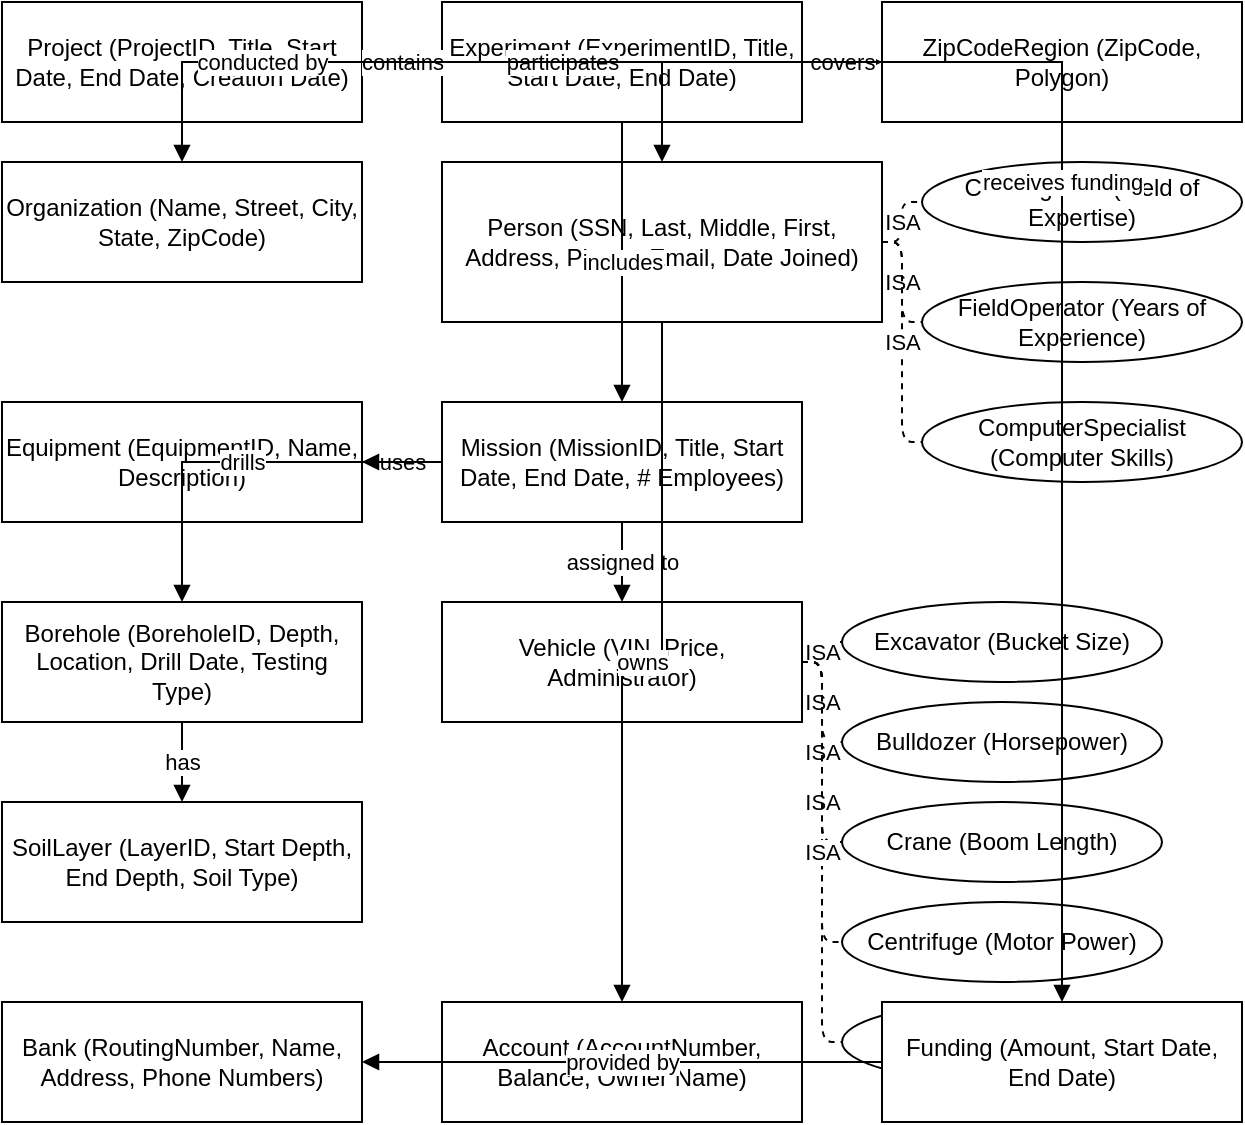 <mxfile version="26.0.14">
  <diagram name="Page-1" id="1guRK6Z7g-ppSAmPGCe-">
    <mxGraphModel dx="1250" dy="850" grid="1" gridSize="10" guides="1" tooltips="1" connect="1" arrows="1" fold="1" page="1" pageScale="1" pageWidth="827" pageHeight="1169" math="0">
      <root>
        <mxCell id="0"/>
        <mxCell id="1" parent="0"/>
        <!-- Entities -->
        <mxCell id="2" value="Project
(ProjectID, Title, Start Date, End Date, Creation Date)" style="shape=rectangle;whiteSpace=wrap;html=1;" vertex="1" parent="1">
          <mxGeometry x="20" y="20" width="180" height="60" as="geometry"/>
        </mxCell>
        <mxCell id="3" value="Experiment
(ExperimentID, Title, Start Date, End Date)" style="shape=rectangle;whiteSpace=wrap;html=1;" vertex="1" parent="1">
          <mxGeometry x="240" y="20" width="180" height="60" as="geometry"/>
        </mxCell>
        <mxCell id="4" value="ZipCodeRegion
(ZipCode, Polygon)" style="shape=rectangle;whiteSpace=wrap;html=1;" vertex="1" parent="1">
          <mxGeometry x="460" y="20" width="180" height="60" as="geometry"/>
        </mxCell>
        <mxCell id="5" value="Organization
(Name, Street, City, State, ZipCode)" style="shape=rectangle;whiteSpace=wrap;html=1;" vertex="1" parent="1">
          <mxGeometry x="20" y="100" width="180" height="60" as="geometry"/>
        </mxCell>
        <mxCell id="6" value="Person
(SSN, Last, Middle, First, Address, Phone, Email, Date Joined)" style="shape=rectangle;whiteSpace=wrap;html=1;" vertex="1" parent="1">
          <mxGeometry x="240" y="100" width="220" height="80" as="geometry"/>
        </mxCell>
        <!-- Person Specializations -->
        <mxCell id="7" value="CivilEngineer
(Field of Expertise)" style="shape=ellipse;whiteSpace=wrap;html=1;" vertex="1" parent="1">
          <mxGeometry x="480" y="100" width="160" height="40" as="geometry"/>
        </mxCell>
        <mxCell id="8" value="FieldOperator
(Years of Experience)" style="shape=ellipse;whiteSpace=wrap;html=1;" vertex="1" parent="1">
          <mxGeometry x="480" y="160" width="160" height="40" as="geometry"/>
        </mxCell>
        <mxCell id="9" value="ComputerSpecialist
(Computer Skills)" style="shape=ellipse;whiteSpace=wrap;html=1;" vertex="1" parent="1">
          <mxGeometry x="480" y="220" width="160" height="40" as="geometry"/>
        </mxCell>
        <mxCell id="10" value="Mission
(MissionID, Title, Start Date, End Date, # Employees)" style="shape=rectangle;whiteSpace=wrap;html=1;" vertex="1" parent="1">
          <mxGeometry x="240" y="220" width="180" height="60" as="geometry"/>
        </mxCell>
        <mxCell id="11" value="Vehicle
(VIN, Price, Administrator)" style="shape=rectangle;whiteSpace=wrap;html=1;" vertex="1" parent="1">
          <mxGeometry x="240" y="320" width="180" height="60" as="geometry"/>
        </mxCell>
        <!-- Vehicle Specializations -->
        <mxCell id="12" value="Excavator
(Bucket Size)" style="shape=ellipse;whiteSpace=wrap;html=1;" vertex="1" parent="1">
          <mxGeometry x="440" y="320" width="160" height="40" as="geometry"/>
        </mxCell>
        <mxCell id="13" value="Bulldozer
(Horsepower)" style="shape=ellipse;whiteSpace=wrap;html=1;" vertex="1" parent="1">
          <mxGeometry x="440" y="370" width="160" height="40" as="geometry"/>
        </mxCell>
        <mxCell id="14" value="Crane
(Boom Length)" style="shape=ellipse;whiteSpace=wrap;html=1;" vertex="1" parent="1">
          <mxGeometry x="440" y="420" width="160" height="40" as="geometry"/>
        </mxCell>
        <mxCell id="15" value="Centrifuge
(Motor Power)" style="shape=ellipse;whiteSpace=wrap;html=1;" vertex="1" parent="1">
          <mxGeometry x="440" y="470" width="160" height="40" as="geometry"/>
        </mxCell>
        <mxCell id="16" value="Drill
(Diameter)" style="shape=ellipse;whiteSpace=wrap;html=1;" vertex="1" parent="1">
          <mxGeometry x="440" y="520" width="160" height="40" as="geometry"/>
        </mxCell>
        <mxCell id="17" value="Equipment
(EquipmentID, Name, Description)" style="shape=rectangle;whiteSpace=wrap;html=1;" vertex="1" parent="1">
          <mxGeometry x="20" y="220" width="180" height="60" as="geometry"/>
        </mxCell>
        <mxCell id="18" value="Borehole
(BoreholeID, Depth, Location, Drill Date, Testing Type)" style="shape=rectangle;whiteSpace=wrap;html=1;" vertex="1" parent="1">
          <mxGeometry x="20" y="320" width="180" height="60" as="geometry"/>
        </mxCell>
        <mxCell id="19" value="SoilLayer
(LayerID, Start Depth, End Depth, Soil Type)" style="shape=doubleRectangle;whiteSpace=wrap;html=1;" vertex="1" parent="1">
          <mxGeometry x="20" y="420" width="180" height="60" as="geometry"/>
        </mxCell>
        <mxCell id="20" value="Bank
(RoutingNumber, Name, Address, Phone Numbers)" style="shape=rectangle;whiteSpace=wrap;html=1;" vertex="1" parent="1">
          <mxGeometry x="20" y="520" width="180" height="60" as="geometry"/>
        </mxCell>
        <mxCell id="21" value="Account
(AccountNumber, Balance, Owner Name)" style="shape=rectangle;whiteSpace=wrap;html=1;" vertex="1" parent="1">
          <mxGeometry x="240" y="520" width="180" height="60" as="geometry"/>
        </mxCell>
        <mxCell id="22" value="Funding
(Amount, Start Date, End Date)" style="shape=rectangle;whiteSpace=wrap;html=1;" vertex="1" parent="1">
          <mxGeometry x="460" y="520" width="180" height="60" as="geometry"/>
        </mxCell>
        <!-- Relationships -->
        <mxCell id="23" value="contains" style="edgeStyle=orthogonalEdgeStyle;rounded=0;endArrow=block;html=1;" edge="1" parent="1" source="2" target="3">
          <mxGeometry relative="1" as="geometry"/>
        </mxCell>
        <mxCell id="24" value="covers" style="edgeStyle=orthogonalEdgeStyle;rounded=0;endArrow=block;html=1;" edge="1" parent="1" source="3" target="4">
          <mxGeometry relative="1" as="geometry"/>
        </mxCell>
        <mxCell id="25" value="conducted by" style="edgeStyle=orthogonalEdgeStyle;rounded=0;endArrow=block;html=1;" edge="1" parent="1" source="3" target="5">
          <mxGeometry relative="1" as="geometry"/>
        </mxCell>
        <mxCell id="26" value="participates" style="edgeStyle=orthogonalEdgeStyle;rounded=0;endArrow=block;html=1;" edge="1" parent="1" source="2" target="6">
          <mxGeometry relative="1" as="geometry"/>
        </mxCell>
        <mxCell id="27" value="includes" style="edgeStyle=orthogonalEdgeStyle;rounded=0;endArrow=block;html=1;" edge="1" parent="1" source="3" target="10">
          <mxGeometry relative="1" as="geometry"/>
        </mxCell>
        <mxCell id="28" value="assigned to" style="edgeStyle=orthogonalEdgeStyle;rounded=0;endArrow=block;html=1;" edge="1" parent="1" source="10" target="11">
          <mxGeometry relative="1" as="geometry"/>
        </mxCell>
        <mxCell id="29" value="uses" style="edgeStyle=orthogonalEdgeStyle;rounded=0;endArrow=block;html=1;" edge="1" parent="1" source="10" target="17">
          <mxGeometry relative="1" as="geometry"/>
        </mxCell>
        <mxCell id="30" value="drills" style="edgeStyle=orthogonalEdgeStyle;rounded=0;endArrow=block;html=1;" edge="1" parent="1" source="10" target="18">
          <mxGeometry relative="1" as="geometry"/>
        </mxCell>
        <mxCell id="31" value="has" style="edgeStyle=orthogonalEdgeStyle;rounded=0;endArrow=block;html=1;" edge="1" parent="1" source="18" target="19">
          <mxGeometry relative="1" as="geometry"/>
        </mxCell>
        <mxCell id="32" value="owns" style="edgeStyle=orthogonalEdgeStyle;rounded=0;endArrow=block;html=1;" edge="1" parent="1" source="6" target="21">
          <mxGeometry relative="1" as="geometry"/>
        </mxCell>
        <mxCell id="33" value="receives funding" style="edgeStyle=orthogonalEdgeStyle;rounded=0;endArrow=block;html=1;" edge="1" parent="1" source="2" target="22">
          <mxGeometry relative="1" as="geometry"/>
        </mxCell>
        <mxCell id="34" value="provided by" style="edgeStyle=orthogonalEdgeStyle;rounded=0;endArrow=block;html=1;" edge="1" parent="1" source="22" target="20">
          <mxGeometry relative="1" as="geometry"/>
        </mxCell>
        <!-- Inheritance (ISA) for Person Specializations -->
        <mxCell id="35" value="ISA" style="edgeStyle=elbowEdgeStyle;dashed=1;endArrow=none;html=1;" edge="1" parent="1" source="6" target="7">
          <mxGeometry relative="1" as="geometry"/>
        </mxCell>
        <mxCell id="36" value="ISA" style="edgeStyle=elbowEdgeStyle;dashed=1;endArrow=none;html=1;" edge="1" parent="1" source="6" target="8">
          <mxGeometry relative="1" as="geometry"/>
        </mxCell>
        <mxCell id="37" value="ISA" style="edgeStyle=elbowEdgeStyle;dashed=1;endArrow=none;html=1;" edge="1" parent="1" source="6" target="9">
          <mxGeometry relative="1" as="geometry"/>
        </mxCell>
        <!-- Inheritance (ISA) for Vehicle Specializations -->
        <mxCell id="38" value="ISA" style="edgeStyle=elbowEdgeStyle;dashed=1;endArrow=none;html=1;" edge="1" parent="1" source="11" target="12">
          <mxGeometry relative="1" as="geometry"/>
        </mxCell>
        <mxCell id="39" value="ISA" style="edgeStyle=elbowEdgeStyle;dashed=1;endArrow=none;html=1;" edge="1" parent="1" source="11" target="13">
          <mxGeometry relative="1" as="geometry"/>
        </mxCell>
        <mxCell id="40" value="ISA" style="edgeStyle=elbowEdgeStyle;dashed=1;endArrow=none;html=1;" edge="1" parent="1" source="11" target="14">
          <mxGeometry relative="1" as="geometry"/>
        </mxCell>
        <mxCell id="41" value="ISA" style="edgeStyle=elbowEdgeStyle;dashed=1;endArrow=none;html=1;" edge="1" parent="1" source="11" target="15">
          <mxGeometry relative="1" as="geometry"/>
        </mxCell>
        <mxCell id="42" value="ISA" style="edgeStyle=elbowEdgeStyle;dashed=1;endArrow=none;html=1;" edge="1" parent="1" source="11" target="16">
          <mxGeometry relative="1" as="geometry"/>
        </mxCell>
      </root>
    </mxGraphModel>
  </diagram>
</mxfile>
